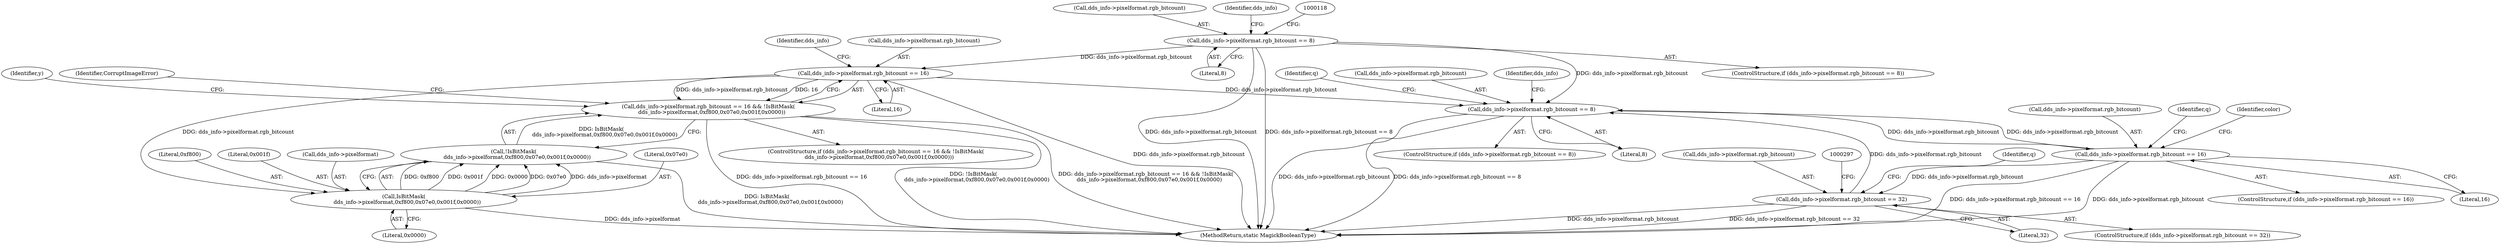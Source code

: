 digraph "0_ImageMagick_d7325bac173492b358417a0ad49fabad44447d52_3@pointer" {
"1000125" [label="(Call,dds_info->pixelformat.rgb_bitcount == 16)"];
"1000110" [label="(Call,dds_info->pixelformat.rgb_bitcount == 8)"];
"1000124" [label="(Call,dds_info->pixelformat.rgb_bitcount == 16 && !IsBitMask(\n    dds_info->pixelformat,0xf800,0x07e0,0x001f,0x0000))"];
"1000133" [label="(Call,IsBitMask(\n    dds_info->pixelformat,0xf800,0x07e0,0x001f,0x0000))"];
"1000132" [label="(Call,!IsBitMask(\n    dds_info->pixelformat,0xf800,0x07e0,0x001f,0x0000))"];
"1000195" [label="(Call,dds_info->pixelformat.rgb_bitcount == 8)"];
"1000209" [label="(Call,dds_info->pixelformat.rgb_bitcount == 16)"];
"1000289" [label="(Call,dds_info->pixelformat.rgb_bitcount == 32)"];
"1000288" [label="(ControlStructure,if (dds_info->pixelformat.rgb_bitcount == 32))"];
"1000111" [label="(Call,dds_info->pixelformat.rgb_bitcount)"];
"1000138" [label="(Literal,0x07e0)"];
"1000301" [label="(Identifier,q)"];
"1000212" [label="(Identifier,dds_info)"];
"1000289" [label="(Call,dds_info->pixelformat.rgb_bitcount == 32)"];
"1000140" [label="(Literal,0x0000)"];
"1000319" [label="(MethodReturn,static MagickBooleanType)"];
"1000135" [label="(Identifier,dds_info)"];
"1000126" [label="(Call,dds_info->pixelformat.rgb_bitcount)"];
"1000137" [label="(Literal,0xf800)"];
"1000139" [label="(Literal,0x001f)"];
"1000131" [label="(Literal,16)"];
"1000124" [label="(Call,dds_info->pixelformat.rgb_bitcount == 16 && !IsBitMask(\n    dds_info->pixelformat,0xf800,0x07e0,0x001f,0x0000))"];
"1000208" [label="(ControlStructure,if (dds_info->pixelformat.rgb_bitcount == 16))"];
"1000295" [label="(Literal,32)"];
"1000132" [label="(Call,!IsBitMask(\n    dds_info->pixelformat,0xf800,0x07e0,0x001f,0x0000))"];
"1000194" [label="(ControlStructure,if (dds_info->pixelformat.rgb_bitcount == 8))"];
"1000210" [label="(Call,dds_info->pixelformat.rgb_bitcount)"];
"1000149" [label="(Identifier,y)"];
"1000195" [label="(Call,dds_info->pixelformat.rgb_bitcount == 8)"];
"1000109" [label="(ControlStructure,if (dds_info->pixelformat.rgb_bitcount == 8))"];
"1000128" [label="(Identifier,dds_info)"];
"1000290" [label="(Call,dds_info->pixelformat.rgb_bitcount)"];
"1000123" [label="(ControlStructure,if (dds_info->pixelformat.rgb_bitcount == 16 && !IsBitMask(\n    dds_info->pixelformat,0xf800,0x07e0,0x001f,0x0000)))"];
"1000125" [label="(Call,dds_info->pixelformat.rgb_bitcount == 16)"];
"1000110" [label="(Call,dds_info->pixelformat.rgb_bitcount == 8)"];
"1000142" [label="(Identifier,CorruptImageError)"];
"1000116" [label="(Literal,8)"];
"1000133" [label="(Call,IsBitMask(\n    dds_info->pixelformat,0xf800,0x07e0,0x001f,0x0000))"];
"1000268" [label="(Identifier,q)"];
"1000201" [label="(Literal,8)"];
"1000203" [label="(Identifier,q)"];
"1000196" [label="(Call,dds_info->pixelformat.rgb_bitcount)"];
"1000218" [label="(Identifier,color)"];
"1000209" [label="(Call,dds_info->pixelformat.rgb_bitcount == 16)"];
"1000215" [label="(Literal,16)"];
"1000134" [label="(Call,dds_info->pixelformat)"];
"1000125" -> "1000124"  [label="AST: "];
"1000125" -> "1000131"  [label="CFG: "];
"1000126" -> "1000125"  [label="AST: "];
"1000131" -> "1000125"  [label="AST: "];
"1000135" -> "1000125"  [label="CFG: "];
"1000124" -> "1000125"  [label="CFG: "];
"1000125" -> "1000319"  [label="DDG: dds_info->pixelformat.rgb_bitcount"];
"1000125" -> "1000124"  [label="DDG: dds_info->pixelformat.rgb_bitcount"];
"1000125" -> "1000124"  [label="DDG: 16"];
"1000110" -> "1000125"  [label="DDG: dds_info->pixelformat.rgb_bitcount"];
"1000125" -> "1000133"  [label="DDG: dds_info->pixelformat.rgb_bitcount"];
"1000125" -> "1000195"  [label="DDG: dds_info->pixelformat.rgb_bitcount"];
"1000110" -> "1000109"  [label="AST: "];
"1000110" -> "1000116"  [label="CFG: "];
"1000111" -> "1000110"  [label="AST: "];
"1000116" -> "1000110"  [label="AST: "];
"1000118" -> "1000110"  [label="CFG: "];
"1000128" -> "1000110"  [label="CFG: "];
"1000110" -> "1000319"  [label="DDG: dds_info->pixelformat.rgb_bitcount == 8"];
"1000110" -> "1000319"  [label="DDG: dds_info->pixelformat.rgb_bitcount"];
"1000110" -> "1000195"  [label="DDG: dds_info->pixelformat.rgb_bitcount"];
"1000124" -> "1000123"  [label="AST: "];
"1000124" -> "1000132"  [label="CFG: "];
"1000132" -> "1000124"  [label="AST: "];
"1000142" -> "1000124"  [label="CFG: "];
"1000149" -> "1000124"  [label="CFG: "];
"1000124" -> "1000319"  [label="DDG: dds_info->pixelformat.rgb_bitcount == 16"];
"1000124" -> "1000319"  [label="DDG: !IsBitMask(\n    dds_info->pixelformat,0xf800,0x07e0,0x001f,0x0000)"];
"1000124" -> "1000319"  [label="DDG: dds_info->pixelformat.rgb_bitcount == 16 && !IsBitMask(\n    dds_info->pixelformat,0xf800,0x07e0,0x001f,0x0000)"];
"1000132" -> "1000124"  [label="DDG: IsBitMask(\n    dds_info->pixelformat,0xf800,0x07e0,0x001f,0x0000)"];
"1000133" -> "1000132"  [label="AST: "];
"1000133" -> "1000140"  [label="CFG: "];
"1000134" -> "1000133"  [label="AST: "];
"1000137" -> "1000133"  [label="AST: "];
"1000138" -> "1000133"  [label="AST: "];
"1000139" -> "1000133"  [label="AST: "];
"1000140" -> "1000133"  [label="AST: "];
"1000132" -> "1000133"  [label="CFG: "];
"1000133" -> "1000319"  [label="DDG: dds_info->pixelformat"];
"1000133" -> "1000132"  [label="DDG: 0xf800"];
"1000133" -> "1000132"  [label="DDG: 0x001f"];
"1000133" -> "1000132"  [label="DDG: 0x0000"];
"1000133" -> "1000132"  [label="DDG: 0x07e0"];
"1000133" -> "1000132"  [label="DDG: dds_info->pixelformat"];
"1000132" -> "1000319"  [label="DDG: IsBitMask(\n    dds_info->pixelformat,0xf800,0x07e0,0x001f,0x0000)"];
"1000195" -> "1000194"  [label="AST: "];
"1000195" -> "1000201"  [label="CFG: "];
"1000196" -> "1000195"  [label="AST: "];
"1000201" -> "1000195"  [label="AST: "];
"1000203" -> "1000195"  [label="CFG: "];
"1000212" -> "1000195"  [label="CFG: "];
"1000195" -> "1000319"  [label="DDG: dds_info->pixelformat.rgb_bitcount == 8"];
"1000195" -> "1000319"  [label="DDG: dds_info->pixelformat.rgb_bitcount"];
"1000209" -> "1000195"  [label="DDG: dds_info->pixelformat.rgb_bitcount"];
"1000289" -> "1000195"  [label="DDG: dds_info->pixelformat.rgb_bitcount"];
"1000195" -> "1000209"  [label="DDG: dds_info->pixelformat.rgb_bitcount"];
"1000209" -> "1000208"  [label="AST: "];
"1000209" -> "1000215"  [label="CFG: "];
"1000210" -> "1000209"  [label="AST: "];
"1000215" -> "1000209"  [label="AST: "];
"1000218" -> "1000209"  [label="CFG: "];
"1000268" -> "1000209"  [label="CFG: "];
"1000209" -> "1000319"  [label="DDG: dds_info->pixelformat.rgb_bitcount == 16"];
"1000209" -> "1000319"  [label="DDG: dds_info->pixelformat.rgb_bitcount"];
"1000209" -> "1000289"  [label="DDG: dds_info->pixelformat.rgb_bitcount"];
"1000289" -> "1000288"  [label="AST: "];
"1000289" -> "1000295"  [label="CFG: "];
"1000290" -> "1000289"  [label="AST: "];
"1000295" -> "1000289"  [label="AST: "];
"1000297" -> "1000289"  [label="CFG: "];
"1000301" -> "1000289"  [label="CFG: "];
"1000289" -> "1000319"  [label="DDG: dds_info->pixelformat.rgb_bitcount"];
"1000289" -> "1000319"  [label="DDG: dds_info->pixelformat.rgb_bitcount == 32"];
}
